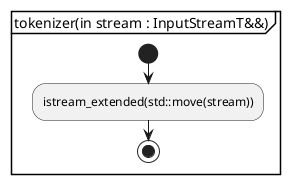 @startuml tokenizer
partition "tokenizer(in stream : InputStreamT&&)" {
start
	:istream_extended(std::move(stream));
stop
}
@enduml

@startuml no_token
partition "no_token()" {
start
	:before_no_token_pos = tell();
	if (take_token().has_value()) then (y)
		:seek(before_no_token_pos);
		:return false;
		stop
	else
		:seek(before_no_token_pos);
		:return true;
		stop
	endif
' stop
}
@enduml

@startuml attempt_token
partition "attempt_token(in attempt_token : string_view)" {
start
	:before_take_token_pos = tell();
	if (attempt_token == take_token()) then (y)
		:return true;
		stop
	else
		:seek(before_take_token_pos);
		:return false;
		stop
	endif
'stop
}
@enduml

@startuml promise_token
partition "promise_token(in promise_token_list : initializer_list<string_view>)" {
start
	while (attempt_token in promise_token_list) is (y)
		if (attempt_token(attempt_token)) then (y)
			stop
		endif
	endwhile

	:throw tokenize_error(promise_token_failed);
stop
}
@enduml

@startuml take_token
partition "take_token()" {
start
	' HACK: 同じ位置で take_token を呼び出した時に再解析するのではなく、
	'  メモ化しておくことで多少最適化になるかも？
	'  本当に速くなるかどうかは知らない。要検証
	:ignore_if_present(any_whitespace_characters | comment);
	if (eof()) then (y)
		:return nullopt;
		stop
	endif

	' delimiter token
	if (attempt("<<")) then (y)
		:return pdftoken(delimiter_token, "<<");
		stop
	endif
	if (attempt(">>")) then (y)
		:return pdftoken(delimiter_token, ">>");
		stop
	endif

	' % はあり得ない
	if (is_delimiter(peek().value())) then (y)
		:++*this;
		:return pdftoken(delimiter_token, 先読みした文字);
	endif

	' regular token
	:regular_characters : std::string;
	while (peek().has_value() && is_regular(peek().value())) then (y)
		:++*this;
		:regular_characters.push_back(先読みした文字);
	endwhile
	' 少なくとも1文字は読み取れているはず
	:return pdftoken(regular_token, regular_characters);
stop
}
@enduml
